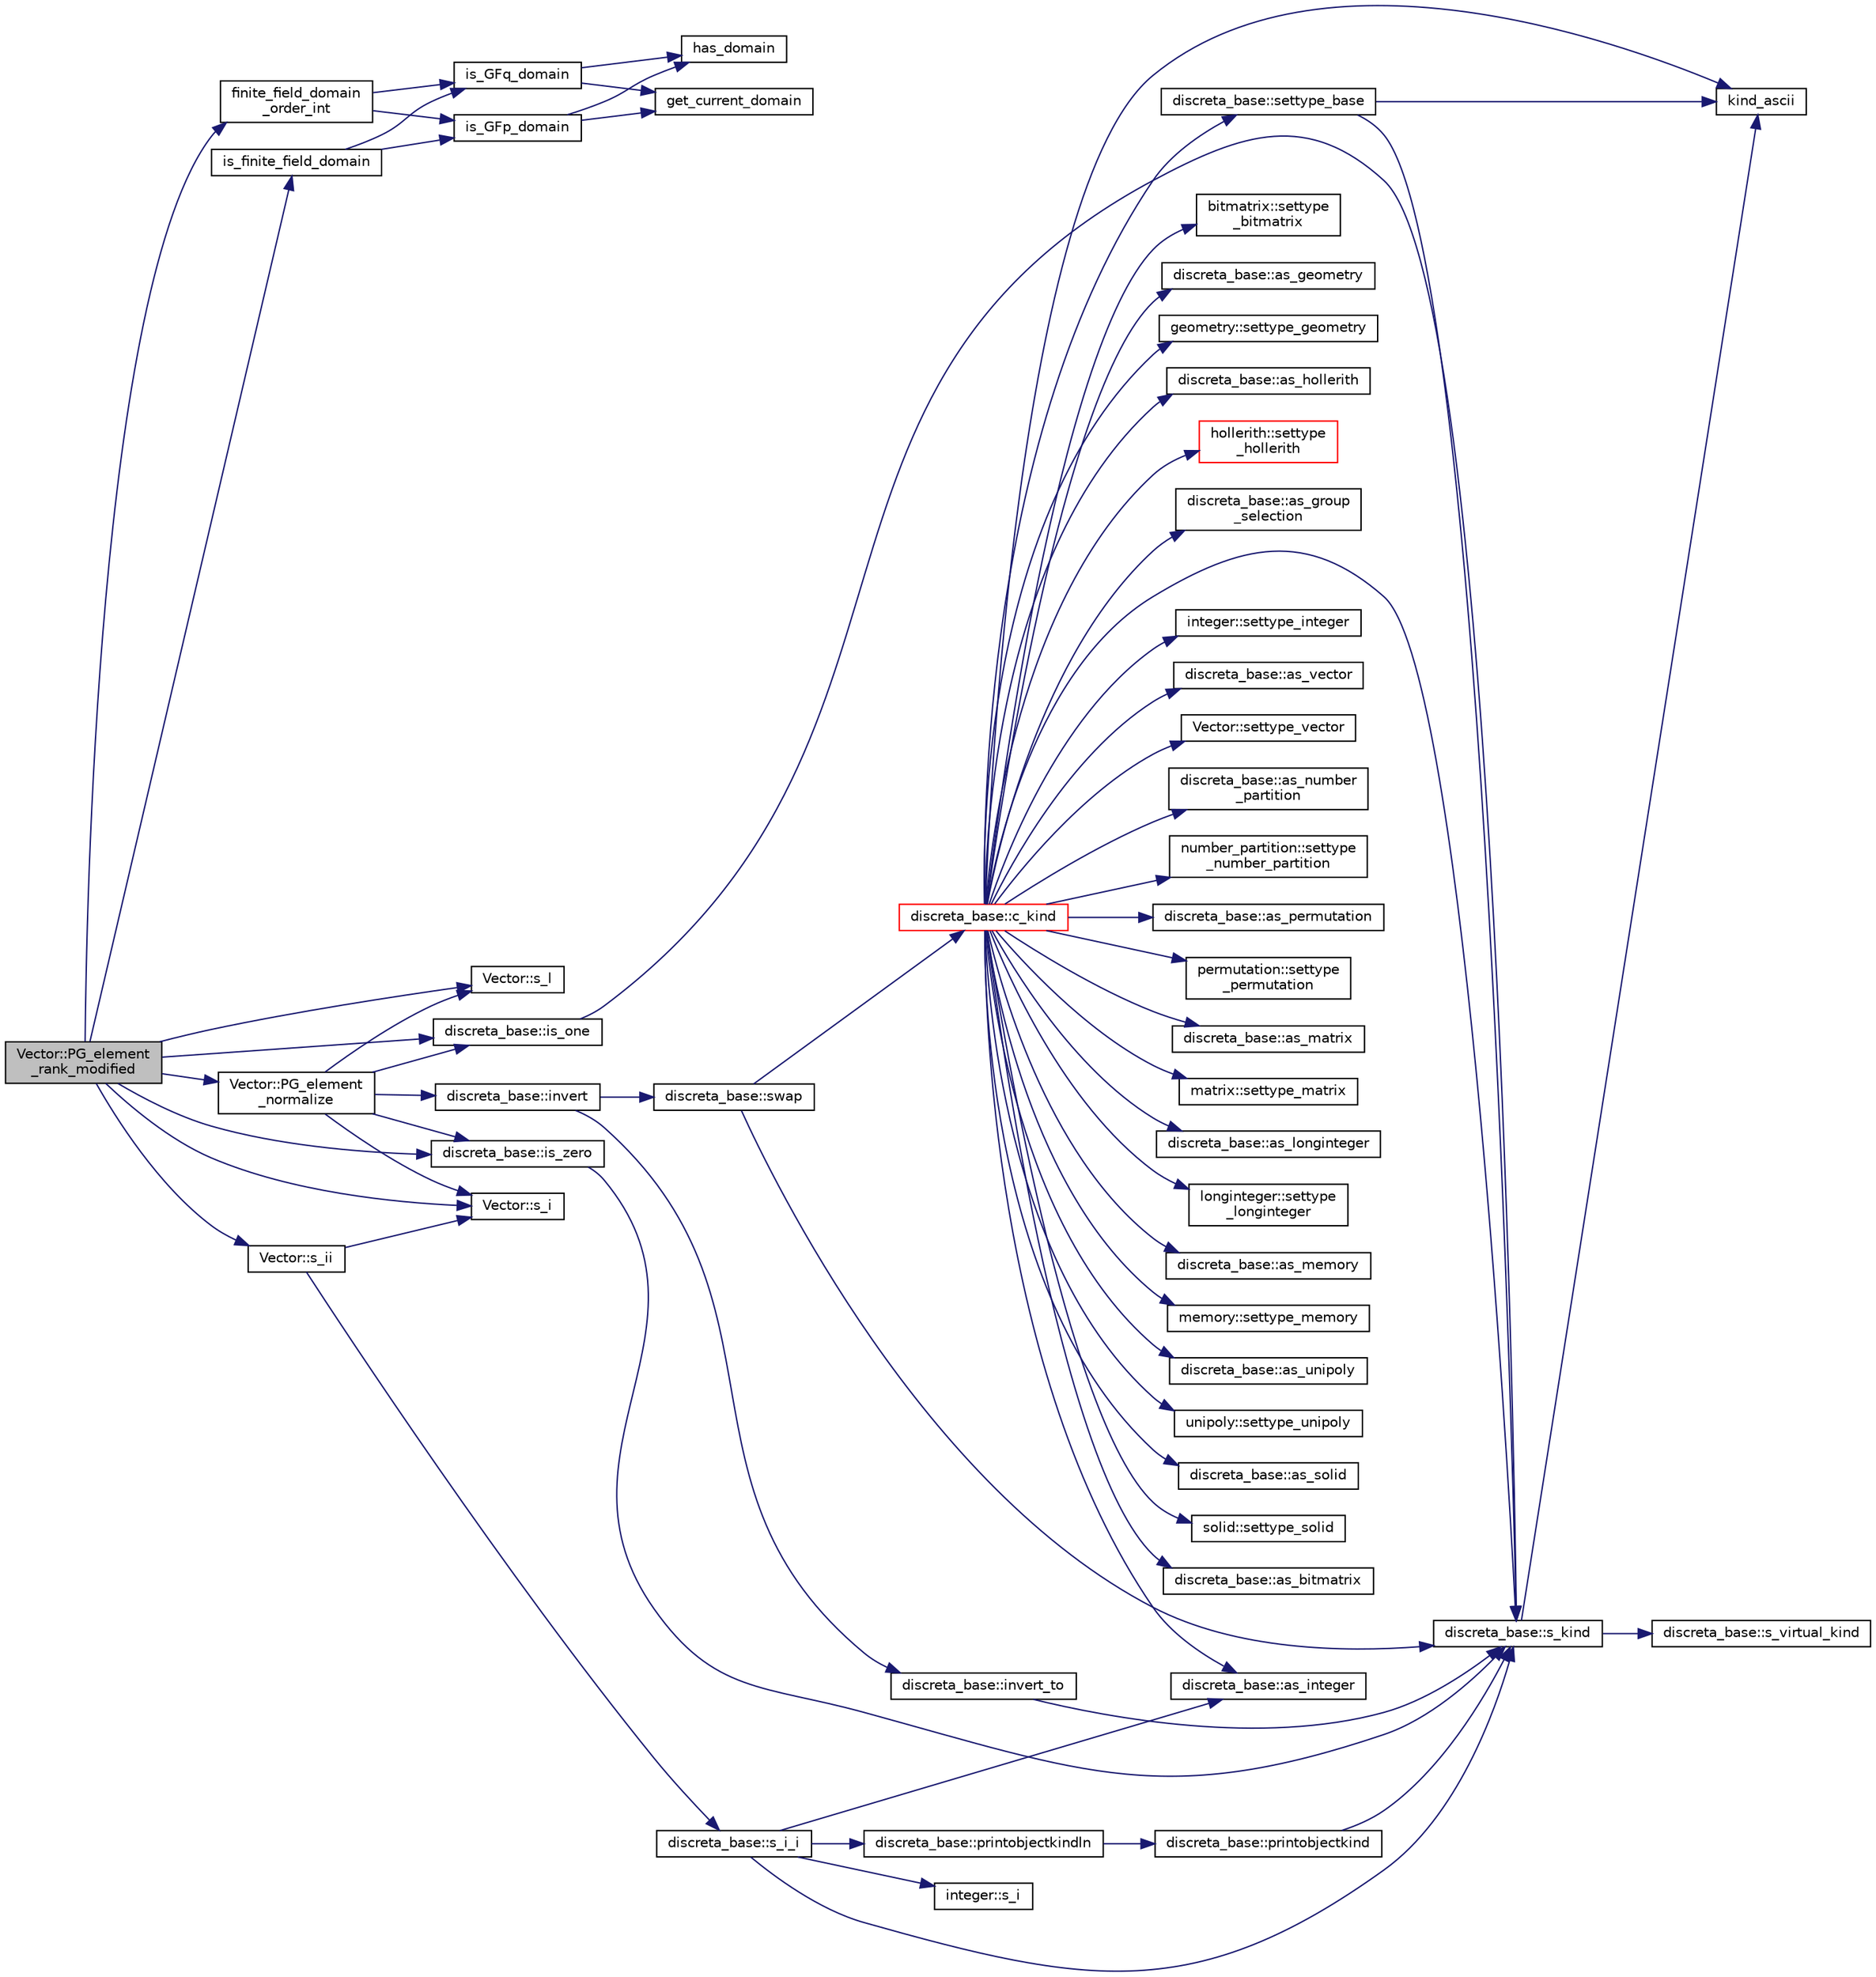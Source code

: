 digraph "Vector::PG_element_rank_modified"
{
  edge [fontname="Helvetica",fontsize="10",labelfontname="Helvetica",labelfontsize="10"];
  node [fontname="Helvetica",fontsize="10",shape=record];
  rankdir="LR";
  Node4043 [label="Vector::PG_element\l_rank_modified",height=0.2,width=0.4,color="black", fillcolor="grey75", style="filled", fontcolor="black"];
  Node4043 -> Node4044 [color="midnightblue",fontsize="10",style="solid",fontname="Helvetica"];
  Node4044 [label="is_finite_field_domain",height=0.2,width=0.4,color="black", fillcolor="white", style="filled",URL="$d9/d60/discreta_8h.html#a77d0ace35941cfe84035c9a060972b2a"];
  Node4044 -> Node4045 [color="midnightblue",fontsize="10",style="solid",fontname="Helvetica"];
  Node4045 [label="is_GFp_domain",height=0.2,width=0.4,color="black", fillcolor="white", style="filled",URL="$db/d2f/domain_8_c.html#ab75527270302df466fc6f6e355775c13"];
  Node4045 -> Node4046 [color="midnightblue",fontsize="10",style="solid",fontname="Helvetica"];
  Node4046 [label="has_domain",height=0.2,width=0.4,color="black", fillcolor="white", style="filled",URL="$db/d2f/domain_8_c.html#af7df1c554310c6214b2900bf6ca7ac81"];
  Node4045 -> Node4047 [color="midnightblue",fontsize="10",style="solid",fontname="Helvetica"];
  Node4047 [label="get_current_domain",height=0.2,width=0.4,color="black", fillcolor="white", style="filled",URL="$db/d2f/domain_8_c.html#a80481fde3a59aaeeb648f8c5392269f7"];
  Node4044 -> Node4048 [color="midnightblue",fontsize="10",style="solid",fontname="Helvetica"];
  Node4048 [label="is_GFq_domain",height=0.2,width=0.4,color="black", fillcolor="white", style="filled",URL="$db/d2f/domain_8_c.html#af695b4599bda7a0400772172c9eeff64"];
  Node4048 -> Node4046 [color="midnightblue",fontsize="10",style="solid",fontname="Helvetica"];
  Node4048 -> Node4047 [color="midnightblue",fontsize="10",style="solid",fontname="Helvetica"];
  Node4043 -> Node4049 [color="midnightblue",fontsize="10",style="solid",fontname="Helvetica"];
  Node4049 [label="finite_field_domain\l_order_int",height=0.2,width=0.4,color="black", fillcolor="white", style="filled",URL="$d9/d60/discreta_8h.html#a377eb55f39803977750d92e3eaf7af26"];
  Node4049 -> Node4045 [color="midnightblue",fontsize="10",style="solid",fontname="Helvetica"];
  Node4049 -> Node4048 [color="midnightblue",fontsize="10",style="solid",fontname="Helvetica"];
  Node4043 -> Node4050 [color="midnightblue",fontsize="10",style="solid",fontname="Helvetica"];
  Node4050 [label="Vector::s_l",height=0.2,width=0.4,color="black", fillcolor="white", style="filled",URL="$d5/db2/class_vector.html#ad2dc082288f858d22a528832289e0704"];
  Node4043 -> Node4051 [color="midnightblue",fontsize="10",style="solid",fontname="Helvetica"];
  Node4051 [label="Vector::PG_element\l_normalize",height=0.2,width=0.4,color="black", fillcolor="white", style="filled",URL="$d5/db2/class_vector.html#a8cca2f9cb0336c06d2ab0b6f835ceb82"];
  Node4051 -> Node4050 [color="midnightblue",fontsize="10",style="solid",fontname="Helvetica"];
  Node4051 -> Node4052 [color="midnightblue",fontsize="10",style="solid",fontname="Helvetica"];
  Node4052 [label="Vector::s_i",height=0.2,width=0.4,color="black", fillcolor="white", style="filled",URL="$d5/db2/class_vector.html#a1c4fe1752523df8119f70dd550244871"];
  Node4051 -> Node4053 [color="midnightblue",fontsize="10",style="solid",fontname="Helvetica"];
  Node4053 [label="discreta_base::is_zero",height=0.2,width=0.4,color="black", fillcolor="white", style="filled",URL="$d7/d71/classdiscreta__base.html#ac75f6bdc1ba1b406e26cf921adfd9864"];
  Node4053 -> Node4054 [color="midnightblue",fontsize="10",style="solid",fontname="Helvetica"];
  Node4054 [label="discreta_base::s_kind",height=0.2,width=0.4,color="black", fillcolor="white", style="filled",URL="$d7/d71/classdiscreta__base.html#a8a830025c74adbbc3362418a7c2ba157"];
  Node4054 -> Node4055 [color="midnightblue",fontsize="10",style="solid",fontname="Helvetica"];
  Node4055 [label="discreta_base::s_virtual_kind",height=0.2,width=0.4,color="black", fillcolor="white", style="filled",URL="$d7/d71/classdiscreta__base.html#a52778a6d6943a468be083d0785d418fb"];
  Node4054 -> Node4056 [color="midnightblue",fontsize="10",style="solid",fontname="Helvetica"];
  Node4056 [label="kind_ascii",height=0.2,width=0.4,color="black", fillcolor="white", style="filled",URL="$d9/d60/discreta_8h.html#ad0ce825a9f29bc6cec27e1b64cfe27bf"];
  Node4051 -> Node4057 [color="midnightblue",fontsize="10",style="solid",fontname="Helvetica"];
  Node4057 [label="discreta_base::is_one",height=0.2,width=0.4,color="black", fillcolor="white", style="filled",URL="$d7/d71/classdiscreta__base.html#a28fa37aac83194174888d34f07f43848"];
  Node4057 -> Node4054 [color="midnightblue",fontsize="10",style="solid",fontname="Helvetica"];
  Node4051 -> Node4058 [color="midnightblue",fontsize="10",style="solid",fontname="Helvetica"];
  Node4058 [label="discreta_base::invert",height=0.2,width=0.4,color="black", fillcolor="white", style="filled",URL="$d7/d71/classdiscreta__base.html#a3c415a064ce76e183f000912875dea74"];
  Node4058 -> Node4059 [color="midnightblue",fontsize="10",style="solid",fontname="Helvetica"];
  Node4059 [label="discreta_base::invert_to",height=0.2,width=0.4,color="black", fillcolor="white", style="filled",URL="$d7/d71/classdiscreta__base.html#a874a5ffb467f3896604a3c9bdf0cca50"];
  Node4059 -> Node4054 [color="midnightblue",fontsize="10",style="solid",fontname="Helvetica"];
  Node4058 -> Node4060 [color="midnightblue",fontsize="10",style="solid",fontname="Helvetica"];
  Node4060 [label="discreta_base::swap",height=0.2,width=0.4,color="black", fillcolor="white", style="filled",URL="$d7/d71/classdiscreta__base.html#a2e8acbb9d3476675dac5b6a583b0293e"];
  Node4060 -> Node4054 [color="midnightblue",fontsize="10",style="solid",fontname="Helvetica"];
  Node4060 -> Node4061 [color="midnightblue",fontsize="10",style="solid",fontname="Helvetica"];
  Node4061 [label="discreta_base::c_kind",height=0.2,width=0.4,color="red", fillcolor="white", style="filled",URL="$d7/d71/classdiscreta__base.html#adc2ff61589c2d083688e7a43f333cb62"];
  Node4061 -> Node4062 [color="midnightblue",fontsize="10",style="solid",fontname="Helvetica"];
  Node4062 [label="discreta_base::settype_base",height=0.2,width=0.4,color="black", fillcolor="white", style="filled",URL="$d7/d71/classdiscreta__base.html#a4f42899a89447d1c3993ea07c38f8ad4"];
  Node4062 -> Node4054 [color="midnightblue",fontsize="10",style="solid",fontname="Helvetica"];
  Node4062 -> Node4056 [color="midnightblue",fontsize="10",style="solid",fontname="Helvetica"];
  Node4061 -> Node4063 [color="midnightblue",fontsize="10",style="solid",fontname="Helvetica"];
  Node4063 [label="discreta_base::as_integer",height=0.2,width=0.4,color="black", fillcolor="white", style="filled",URL="$d7/d71/classdiscreta__base.html#a00d7691eaf874fd283d942692fe8dd26"];
  Node4061 -> Node4064 [color="midnightblue",fontsize="10",style="solid",fontname="Helvetica"];
  Node4064 [label="integer::settype_integer",height=0.2,width=0.4,color="black", fillcolor="white", style="filled",URL="$d0/de5/classinteger.html#a6265c65ef311229acd513d748faba796"];
  Node4061 -> Node4065 [color="midnightblue",fontsize="10",style="solid",fontname="Helvetica"];
  Node4065 [label="discreta_base::as_vector",height=0.2,width=0.4,color="black", fillcolor="white", style="filled",URL="$d7/d71/classdiscreta__base.html#a7bdd6cae39c380b128ee9e17e42cf020"];
  Node4061 -> Node4066 [color="midnightblue",fontsize="10",style="solid",fontname="Helvetica"];
  Node4066 [label="Vector::settype_vector",height=0.2,width=0.4,color="black", fillcolor="white", style="filled",URL="$d5/db2/class_vector.html#a34e0d00b18c051f23904a8429fa6c8b4"];
  Node4061 -> Node4067 [color="midnightblue",fontsize="10",style="solid",fontname="Helvetica"];
  Node4067 [label="discreta_base::as_number\l_partition",height=0.2,width=0.4,color="black", fillcolor="white", style="filled",URL="$d7/d71/classdiscreta__base.html#a307aa09de0e925d46697707968ffab00"];
  Node4061 -> Node4068 [color="midnightblue",fontsize="10",style="solid",fontname="Helvetica"];
  Node4068 [label="number_partition::settype\l_number_partition",height=0.2,width=0.4,color="black", fillcolor="white", style="filled",URL="$df/d50/classnumber__partition.html#a3aaec1b557758f643ffc8555bbc358be"];
  Node4061 -> Node4069 [color="midnightblue",fontsize="10",style="solid",fontname="Helvetica"];
  Node4069 [label="discreta_base::as_permutation",height=0.2,width=0.4,color="black", fillcolor="white", style="filled",URL="$d7/d71/classdiscreta__base.html#aa4e72f36a82984239b12ae831e131098"];
  Node4061 -> Node4070 [color="midnightblue",fontsize="10",style="solid",fontname="Helvetica"];
  Node4070 [label="permutation::settype\l_permutation",height=0.2,width=0.4,color="black", fillcolor="white", style="filled",URL="$d0/d08/classpermutation.html#af1eea29f86195cede9562e444664c28c"];
  Node4061 -> Node4071 [color="midnightblue",fontsize="10",style="solid",fontname="Helvetica"];
  Node4071 [label="discreta_base::as_matrix",height=0.2,width=0.4,color="black", fillcolor="white", style="filled",URL="$d7/d71/classdiscreta__base.html#ae4d7f56d917a4707b838fbffde6467ff"];
  Node4061 -> Node4072 [color="midnightblue",fontsize="10",style="solid",fontname="Helvetica"];
  Node4072 [label="matrix::settype_matrix",height=0.2,width=0.4,color="black", fillcolor="white", style="filled",URL="$d1/d8d/classmatrix.html#a1780283a64a789e4084d792683d276bb"];
  Node4061 -> Node4073 [color="midnightblue",fontsize="10",style="solid",fontname="Helvetica"];
  Node4073 [label="discreta_base::as_longinteger",height=0.2,width=0.4,color="black", fillcolor="white", style="filled",URL="$d7/d71/classdiscreta__base.html#a20a094639eb711b10c8694c51937f7cd"];
  Node4061 -> Node4074 [color="midnightblue",fontsize="10",style="solid",fontname="Helvetica"];
  Node4074 [label="longinteger::settype\l_longinteger",height=0.2,width=0.4,color="black", fillcolor="white", style="filled",URL="$d3/d71/classlonginteger.html#ae5f811ece8df31b9ff114368a18e1dc5"];
  Node4061 -> Node4075 [color="midnightblue",fontsize="10",style="solid",fontname="Helvetica"];
  Node4075 [label="discreta_base::as_memory",height=0.2,width=0.4,color="black", fillcolor="white", style="filled",URL="$d7/d71/classdiscreta__base.html#ad94b2d7dce0cd4fa22db57f6e79c4bd2"];
  Node4061 -> Node4076 [color="midnightblue",fontsize="10",style="solid",fontname="Helvetica"];
  Node4076 [label="memory::settype_memory",height=0.2,width=0.4,color="black", fillcolor="white", style="filled",URL="$d8/d99/classmemory.html#a33aae277f9b8fe36b02e9d5da895451b"];
  Node4061 -> Node4077 [color="midnightblue",fontsize="10",style="solid",fontname="Helvetica"];
  Node4077 [label="discreta_base::as_unipoly",height=0.2,width=0.4,color="black", fillcolor="white", style="filled",URL="$d7/d71/classdiscreta__base.html#ad50d8027f039fe5c2478cddb243adc9d"];
  Node4061 -> Node4078 [color="midnightblue",fontsize="10",style="solid",fontname="Helvetica"];
  Node4078 [label="unipoly::settype_unipoly",height=0.2,width=0.4,color="black", fillcolor="white", style="filled",URL="$d1/d89/classunipoly.html#a8db854fcc85c5e1150b1f1b1c005c95b"];
  Node4061 -> Node4079 [color="midnightblue",fontsize="10",style="solid",fontname="Helvetica"];
  Node4079 [label="discreta_base::as_solid",height=0.2,width=0.4,color="black", fillcolor="white", style="filled",URL="$d7/d71/classdiscreta__base.html#a1fc5f2b85ec97ab0a69dd64903c970a5"];
  Node4061 -> Node4080 [color="midnightblue",fontsize="10",style="solid",fontname="Helvetica"];
  Node4080 [label="solid::settype_solid",height=0.2,width=0.4,color="black", fillcolor="white", style="filled",URL="$d8/def/classsolid.html#a775bd4821f75a8aee4ea3d4335ff90e0"];
  Node4061 -> Node4081 [color="midnightblue",fontsize="10",style="solid",fontname="Helvetica"];
  Node4081 [label="discreta_base::as_bitmatrix",height=0.2,width=0.4,color="black", fillcolor="white", style="filled",URL="$d7/d71/classdiscreta__base.html#a071ad54ea8ef6c9d1d15f532e5a76df6"];
  Node4061 -> Node4082 [color="midnightblue",fontsize="10",style="solid",fontname="Helvetica"];
  Node4082 [label="bitmatrix::settype\l_bitmatrix",height=0.2,width=0.4,color="black", fillcolor="white", style="filled",URL="$de/dc8/classbitmatrix.html#acb571d947f9526665ebbdc0ce3e2a973"];
  Node4061 -> Node4083 [color="midnightblue",fontsize="10",style="solid",fontname="Helvetica"];
  Node4083 [label="discreta_base::as_geometry",height=0.2,width=0.4,color="black", fillcolor="white", style="filled",URL="$d7/d71/classdiscreta__base.html#a38fc7b4cdd830703e9d87354b79bc5c8"];
  Node4061 -> Node4084 [color="midnightblue",fontsize="10",style="solid",fontname="Helvetica"];
  Node4084 [label="geometry::settype_geometry",height=0.2,width=0.4,color="black", fillcolor="white", style="filled",URL="$da/d44/classgeometry.html#ab4a336baba6a3f56f5ffa053a5be5ba7"];
  Node4061 -> Node4085 [color="midnightblue",fontsize="10",style="solid",fontname="Helvetica"];
  Node4085 [label="discreta_base::as_hollerith",height=0.2,width=0.4,color="black", fillcolor="white", style="filled",URL="$d7/d71/classdiscreta__base.html#a3e66f82711f314710107e2f29e589690"];
  Node4061 -> Node4086 [color="midnightblue",fontsize="10",style="solid",fontname="Helvetica"];
  Node4086 [label="hollerith::settype\l_hollerith",height=0.2,width=0.4,color="red", fillcolor="white", style="filled",URL="$d8/d99/classhollerith.html#a23bbd4acfc88a0e90f1245f243f51f76"];
  Node4061 -> Node4088 [color="midnightblue",fontsize="10",style="solid",fontname="Helvetica"];
  Node4088 [label="discreta_base::as_group\l_selection",height=0.2,width=0.4,color="black", fillcolor="white", style="filled",URL="$d7/d71/classdiscreta__base.html#aae1bac4883c567718bef9fb610abbdc8"];
  Node4061 -> Node4056 [color="midnightblue",fontsize="10",style="solid",fontname="Helvetica"];
  Node4061 -> Node4054 [color="midnightblue",fontsize="10",style="solid",fontname="Helvetica"];
  Node4043 -> Node4052 [color="midnightblue",fontsize="10",style="solid",fontname="Helvetica"];
  Node4043 -> Node4053 [color="midnightblue",fontsize="10",style="solid",fontname="Helvetica"];
  Node4043 -> Node4057 [color="midnightblue",fontsize="10",style="solid",fontname="Helvetica"];
  Node4043 -> Node4101 [color="midnightblue",fontsize="10",style="solid",fontname="Helvetica"];
  Node4101 [label="Vector::s_ii",height=0.2,width=0.4,color="black", fillcolor="white", style="filled",URL="$d5/db2/class_vector.html#a75d4942cc7b9794717b4846c10520db8"];
  Node4101 -> Node4052 [color="midnightblue",fontsize="10",style="solid",fontname="Helvetica"];
  Node4101 -> Node4102 [color="midnightblue",fontsize="10",style="solid",fontname="Helvetica"];
  Node4102 [label="discreta_base::s_i_i",height=0.2,width=0.4,color="black", fillcolor="white", style="filled",URL="$d7/d71/classdiscreta__base.html#aadb92c01fbe69b3034b0214b33fbc735"];
  Node4102 -> Node4054 [color="midnightblue",fontsize="10",style="solid",fontname="Helvetica"];
  Node4102 -> Node4103 [color="midnightblue",fontsize="10",style="solid",fontname="Helvetica"];
  Node4103 [label="discreta_base::printobjectkindln",height=0.2,width=0.4,color="black", fillcolor="white", style="filled",URL="$d7/d71/classdiscreta__base.html#a677ccc8f392ebedde05e453f8cf59559"];
  Node4103 -> Node4104 [color="midnightblue",fontsize="10",style="solid",fontname="Helvetica"];
  Node4104 [label="discreta_base::printobjectkind",height=0.2,width=0.4,color="black", fillcolor="white", style="filled",URL="$d7/d71/classdiscreta__base.html#aa75a1314aa706909b029664944904231"];
  Node4104 -> Node4054 [color="midnightblue",fontsize="10",style="solid",fontname="Helvetica"];
  Node4102 -> Node4063 [color="midnightblue",fontsize="10",style="solid",fontname="Helvetica"];
  Node4102 -> Node4105 [color="midnightblue",fontsize="10",style="solid",fontname="Helvetica"];
  Node4105 [label="integer::s_i",height=0.2,width=0.4,color="black", fillcolor="white", style="filled",URL="$d0/de5/classinteger.html#adf28e9f94d4c844adaa950deeb80b904"];
}
